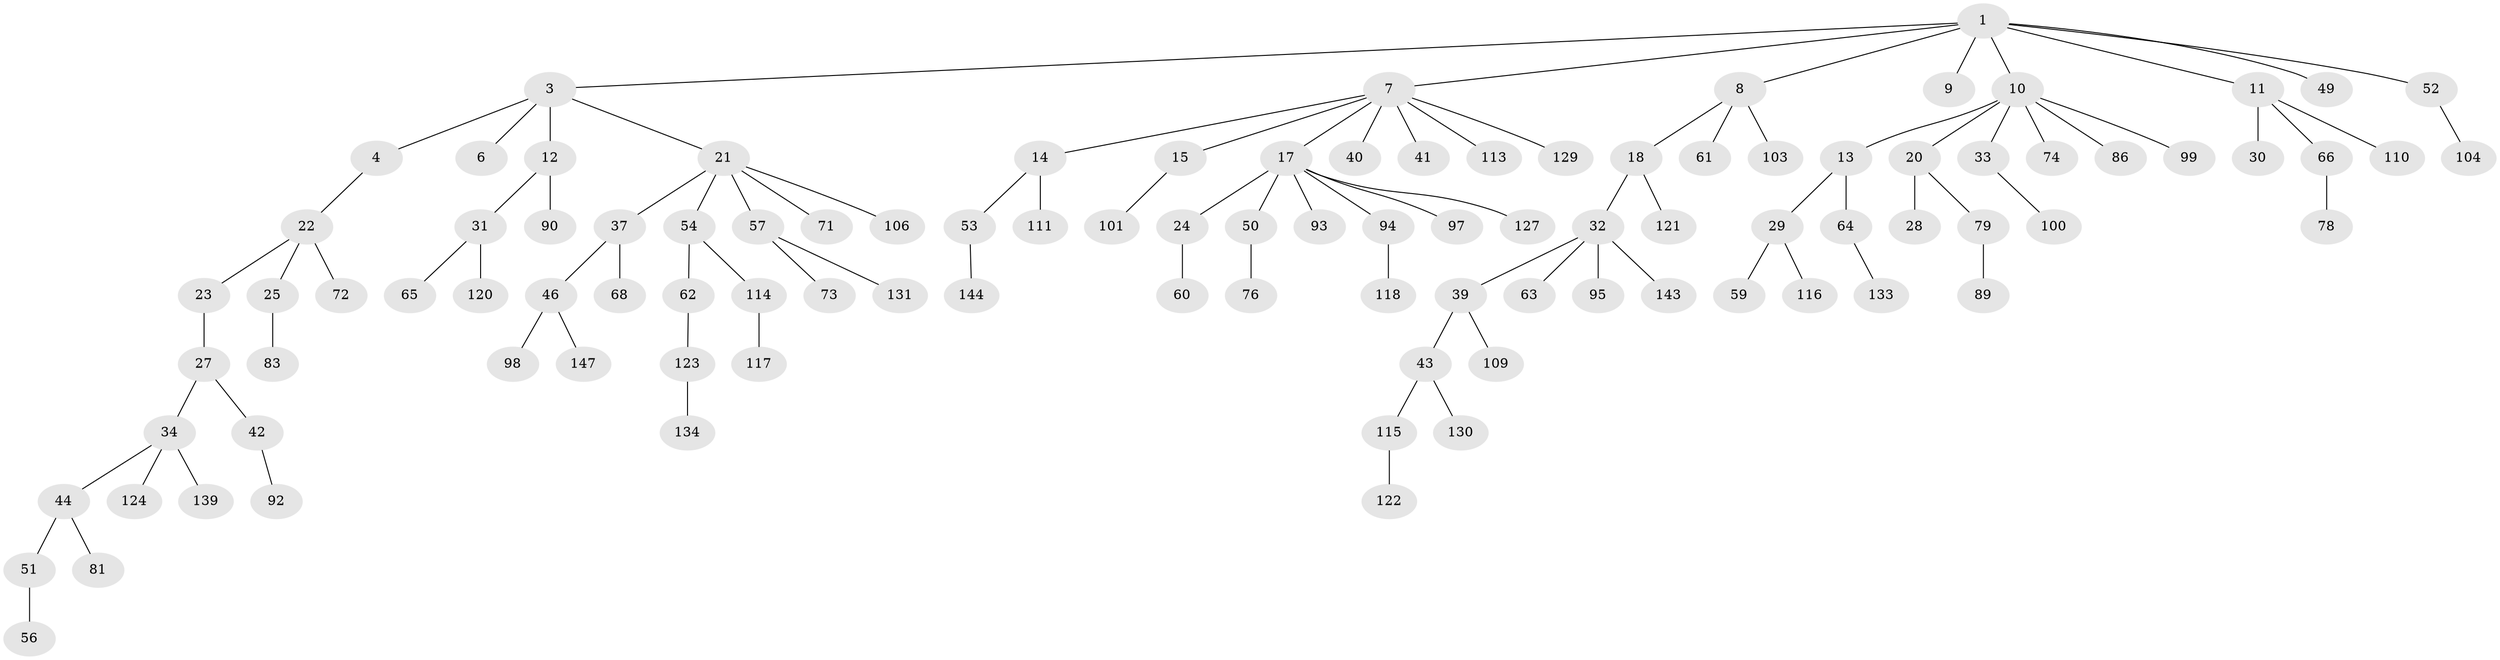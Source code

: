 // original degree distribution, {7: 0.006802721088435374, 3: 0.10884353741496598, 4: 0.10884353741496598, 2: 0.23809523809523808, 6: 0.027210884353741496, 5: 0.006802721088435374, 1: 0.5034013605442177}
// Generated by graph-tools (version 1.1) at 2025/42/03/06/25 10:42:03]
// undirected, 102 vertices, 101 edges
graph export_dot {
graph [start="1"]
  node [color=gray90,style=filled];
  1 [super="+2"];
  3 [super="+5"];
  4;
  6 [super="+47"];
  7 [super="+26"];
  8 [super="+88"];
  9 [super="+135"];
  10 [super="+70"];
  11 [super="+19"];
  12 [super="+16"];
  13 [super="+45"];
  14 [super="+69"];
  15 [super="+38"];
  17 [super="+77"];
  18 [super="+48"];
  20 [super="+140"];
  21 [super="+36"];
  22 [super="+35"];
  23;
  24;
  25;
  27 [super="+107"];
  28;
  29 [super="+141"];
  30;
  31 [super="+84"];
  32 [super="+132"];
  33 [super="+96"];
  34 [super="+67"];
  37 [super="+128"];
  39 [super="+55"];
  40;
  41;
  42 [super="+82"];
  43 [super="+91"];
  44 [super="+125"];
  46 [super="+87"];
  49;
  50 [super="+58"];
  51;
  52 [super="+126"];
  53 [super="+85"];
  54;
  56 [super="+145"];
  57 [super="+136"];
  59;
  60 [super="+108"];
  61;
  62 [super="+75"];
  63;
  64 [super="+102"];
  65;
  66 [super="+80"];
  68;
  71;
  72;
  73;
  74;
  76;
  78 [super="+146"];
  79;
  81;
  83 [super="+112"];
  86;
  89;
  90 [super="+105"];
  92;
  93;
  94;
  95;
  97;
  98 [super="+119"];
  99;
  100;
  101;
  103 [super="+138"];
  104;
  106;
  109;
  110;
  111;
  113;
  114;
  115 [super="+137"];
  116;
  117;
  118;
  120;
  121;
  122;
  123;
  124;
  127;
  129;
  130;
  131;
  133;
  134 [super="+142"];
  139;
  143;
  144;
  147;
  1 -- 3;
  1 -- 7;
  1 -- 8;
  1 -- 9;
  1 -- 10;
  1 -- 52;
  1 -- 11;
  1 -- 49;
  3 -- 4;
  3 -- 21;
  3 -- 12;
  3 -- 6;
  4 -- 22;
  7 -- 14;
  7 -- 15;
  7 -- 17;
  7 -- 41;
  7 -- 40;
  7 -- 113;
  7 -- 129;
  8 -- 18;
  8 -- 61;
  8 -- 103;
  10 -- 13;
  10 -- 20;
  10 -- 33;
  10 -- 74;
  10 -- 99;
  10 -- 86;
  11 -- 30;
  11 -- 110;
  11 -- 66;
  12 -- 90;
  12 -- 31;
  13 -- 29;
  13 -- 64;
  14 -- 53;
  14 -- 111;
  15 -- 101;
  17 -- 24;
  17 -- 50;
  17 -- 97;
  17 -- 127;
  17 -- 93;
  17 -- 94;
  18 -- 32;
  18 -- 121;
  20 -- 28;
  20 -- 79;
  21 -- 37;
  21 -- 57;
  21 -- 106;
  21 -- 54;
  21 -- 71;
  22 -- 23;
  22 -- 25;
  22 -- 72;
  23 -- 27;
  24 -- 60;
  25 -- 83;
  27 -- 34;
  27 -- 42;
  29 -- 59;
  29 -- 116;
  31 -- 65;
  31 -- 120;
  32 -- 39;
  32 -- 63;
  32 -- 95;
  32 -- 143;
  33 -- 100;
  34 -- 44;
  34 -- 124;
  34 -- 139;
  37 -- 46;
  37 -- 68;
  39 -- 43;
  39 -- 109;
  42 -- 92;
  43 -- 115;
  43 -- 130;
  44 -- 51;
  44 -- 81;
  46 -- 98;
  46 -- 147;
  50 -- 76;
  51 -- 56;
  52 -- 104;
  53 -- 144;
  54 -- 62;
  54 -- 114;
  57 -- 73;
  57 -- 131;
  62 -- 123;
  64 -- 133;
  66 -- 78;
  79 -- 89;
  94 -- 118;
  114 -- 117;
  115 -- 122;
  123 -- 134;
}
